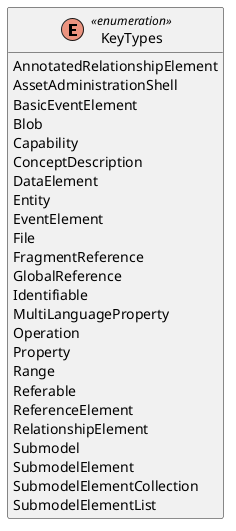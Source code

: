 @startuml
skinparam classAttributeIconSize 0
hide methods

enum KeyTypes <<enumeration>> {
  AnnotatedRelationshipElement
  AssetAdministrationShell
  BasicEventElement
  Blob
  Capability
  ConceptDescription
  DataElement
  Entity
  EventElement
  File
  FragmentReference
  GlobalReference
  Identifiable
  MultiLanguageProperty
  Operation
  Property
  Range
  Referable
  ReferenceElement
  RelationshipElement
  Submodel
  SubmodelElement
  SubmodelElementCollection
  SubmodelElementList
}
@enduml